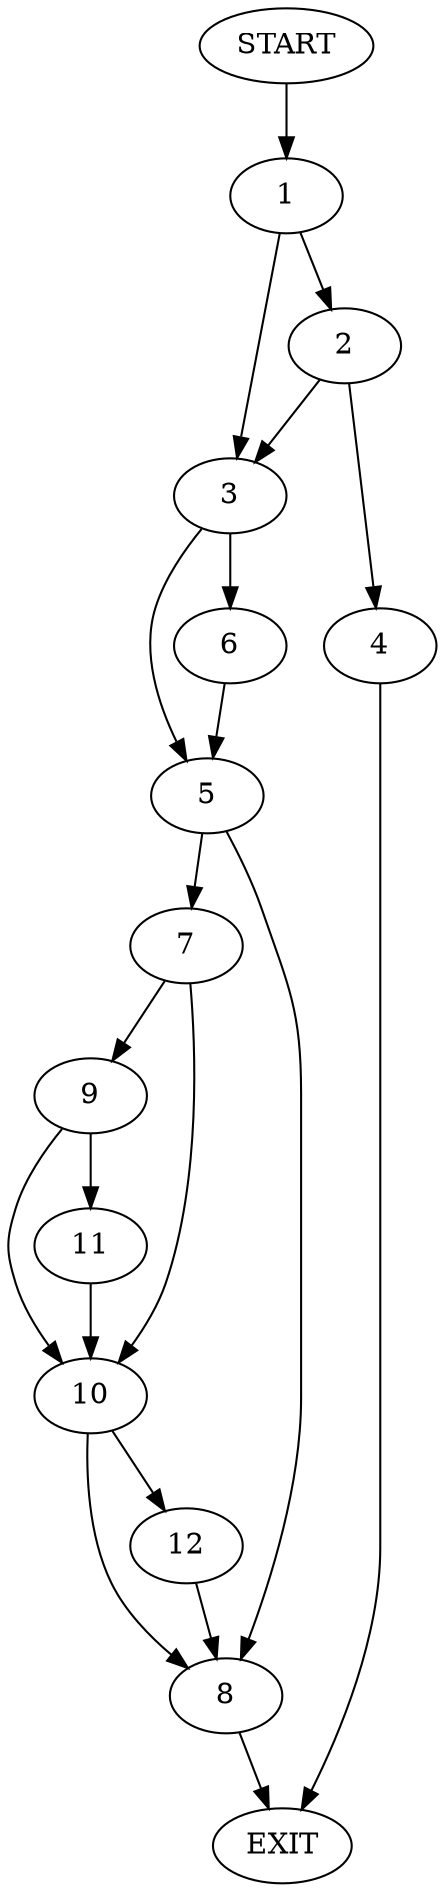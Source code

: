 digraph {
0 [label="START"]
13 [label="EXIT"]
0 -> 1
1 -> 2
1 -> 3
2 -> 3
2 -> 4
3 -> 5
3 -> 6
4 -> 13
5 -> 7
5 -> 8
6 -> 5
8 -> 13
7 -> 9
7 -> 10
9 -> 11
9 -> 10
10 -> 8
10 -> 12
11 -> 10
12 -> 8
}
